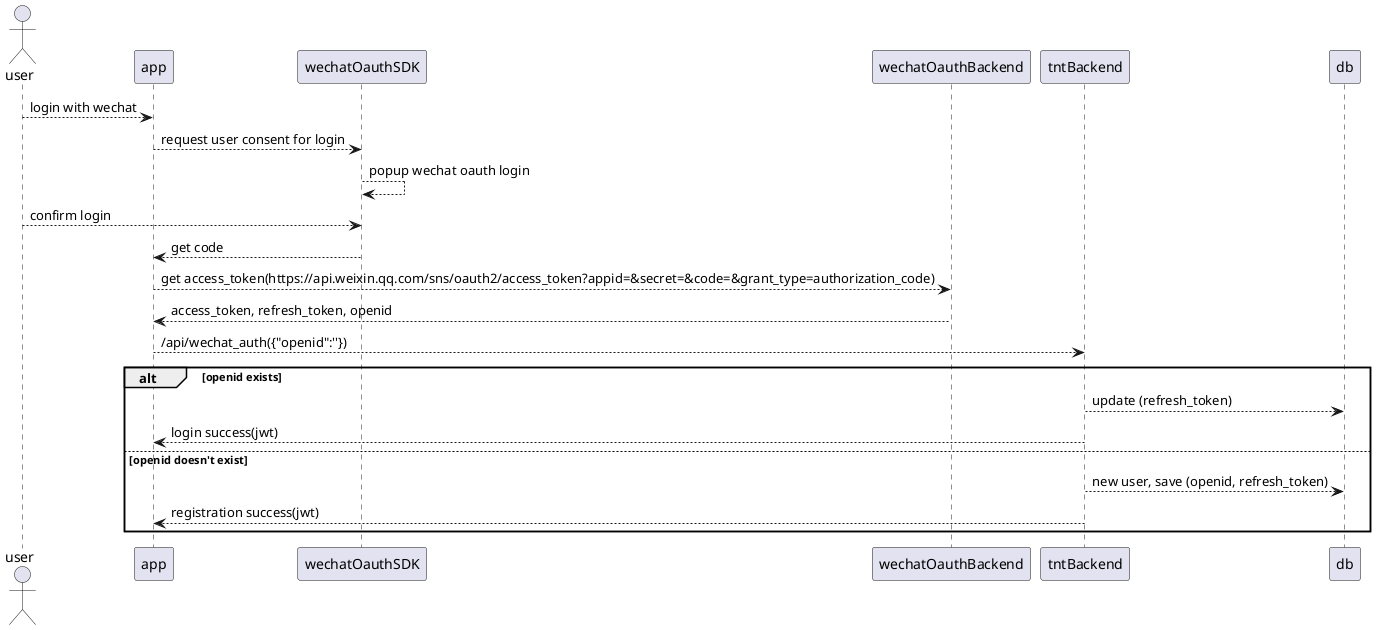 @startuml
actor user
user --> app: login with wechat
app --> wechatOauthSDK :request user consent for login
wechatOauthSDK --> wechatOauthSDK:popup wechat oauth login
user --> wechatOauthSDK: confirm login
wechatOauthSDK --> app: get code
app --> wechatOauthBackend: get access_token(https://api.weixin.qq.com/sns/oauth2/access_token?appid=&secret=&code=&grant_type=authorization_code)
wechatOauthBackend --> app: access_token, refresh_token, openid
app --> tntBackend:/api/wechat_auth({"openid":''})
alt openid exists
tntBackend --> db:update (refresh_token)
tntBackend --> app:login success(jwt)
else openid doesn't exist
tntBackend --> db:new user, save (openid, refresh_token)
tntBackend --> app:registration success(jwt)
end
@enduml